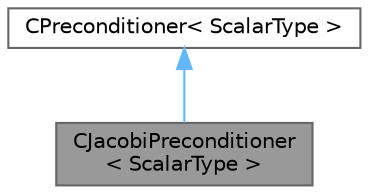 digraph "CJacobiPreconditioner&lt; ScalarType &gt;"
{
 // LATEX_PDF_SIZE
  bgcolor="transparent";
  edge [fontname=Helvetica,fontsize=10,labelfontname=Helvetica,labelfontsize=10];
  node [fontname=Helvetica,fontsize=10,shape=box,height=0.2,width=0.4];
  Node1 [id="Node000001",label="CJacobiPreconditioner\l\< ScalarType \>",height=0.2,width=0.4,color="gray40", fillcolor="grey60", style="filled", fontcolor="black",tooltip="Specialization of preconditioner that uses CSysMatrix class."];
  Node2 -> Node1 [id="edge1_Node000001_Node000002",dir="back",color="steelblue1",style="solid",tooltip=" "];
  Node2 [id="Node000002",label="CPreconditioner\< ScalarType \>",height=0.2,width=0.4,color="gray40", fillcolor="white", style="filled",URL="$classCPreconditioner.html",tooltip="Abstract base class for defining a preconditioning operation."];
}
